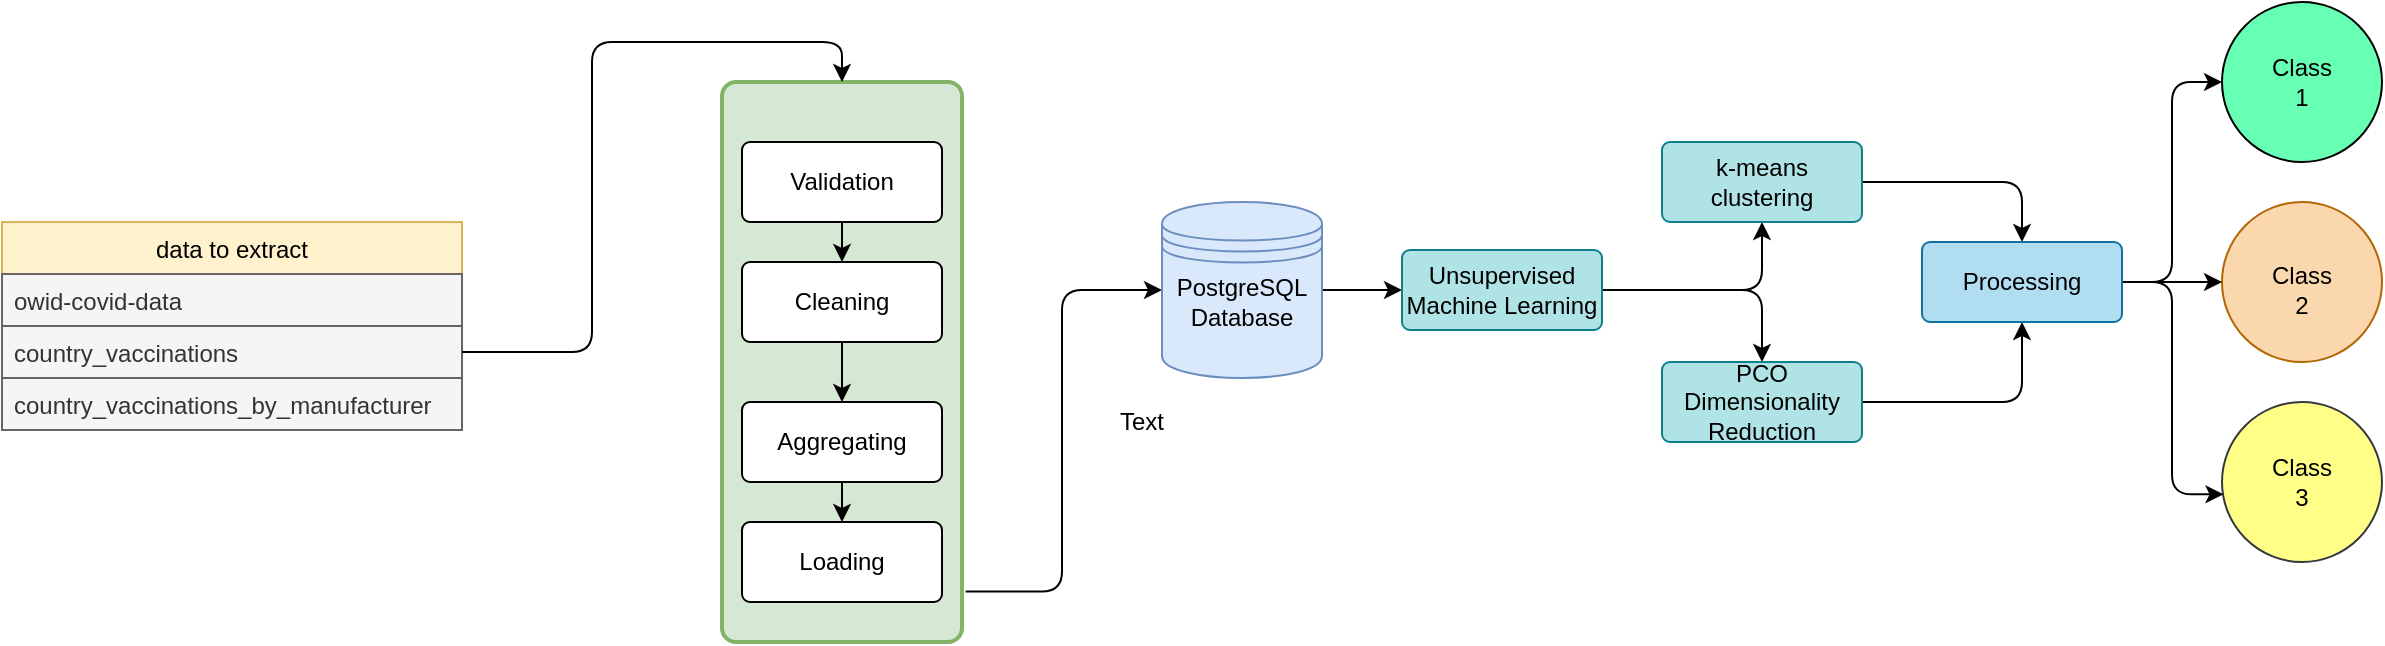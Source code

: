 <mxfile version="15.1.4" type="device"><diagram id="4-NB_nmGr53mOMETOMy8" name="Page-1"><mxGraphModel dx="1422" dy="794" grid="1" gridSize="10" guides="1" tooltips="1" connect="1" arrows="1" fold="1" page="1" pageScale="1" pageWidth="1700" pageHeight="1100" math="0" shadow="0"><root><mxCell id="0"/><mxCell id="1" parent="0"/><mxCell id="xit6OtMa8Vgf97NlDKJE-29" style="edgeStyle=orthogonalEdgeStyle;curved=0;rounded=1;sketch=0;orthogonalLoop=1;jettySize=auto;html=1;exitX=1.015;exitY=0.91;exitDx=0;exitDy=0;exitPerimeter=0;" edge="1" parent="1" source="xit6OtMa8Vgf97NlDKJE-24" target="xit6OtMa8Vgf97NlDKJE-13"><mxGeometry relative="1" as="geometry"><mxPoint x="510" y="440" as="sourcePoint"/></mxGeometry></mxCell><mxCell id="xit6OtMa8Vgf97NlDKJE-24" value="" style="rounded=1;whiteSpace=wrap;html=1;absoluteArcSize=1;arcSize=14;strokeWidth=2;sketch=0;fillColor=#d5e8d4;strokeColor=#82b366;" vertex="1" parent="1"><mxGeometry x="380" y="190" width="120" height="280" as="geometry"/></mxCell><mxCell id="xit6OtMa8Vgf97NlDKJE-7" value="data to extract" style="swimlane;fontStyle=0;childLayout=stackLayout;horizontal=1;startSize=26;horizontalStack=0;resizeParent=1;resizeParentMax=0;resizeLast=0;collapsible=1;marginBottom=0;rounded=0;sketch=0;fillColor=#fff2cc;strokeColor=#d6b656;" vertex="1" parent="1"><mxGeometry x="20" y="260" width="230" height="104" as="geometry"/></mxCell><mxCell id="xit6OtMa8Vgf97NlDKJE-8" value="owid-covid-data" style="text;strokeColor=#666666;fillColor=#f5f5f5;align=left;verticalAlign=top;spacingLeft=4;spacingRight=4;overflow=hidden;rotatable=0;points=[[0,0.5],[1,0.5]];portConstraint=eastwest;fontColor=#333333;" vertex="1" parent="xit6OtMa8Vgf97NlDKJE-7"><mxGeometry y="26" width="230" height="26" as="geometry"/></mxCell><mxCell id="xit6OtMa8Vgf97NlDKJE-9" value="country_vaccinations" style="text;strokeColor=#666666;fillColor=#f5f5f5;align=left;verticalAlign=top;spacingLeft=4;spacingRight=4;overflow=hidden;rotatable=0;points=[[0,0.5],[1,0.5]];portConstraint=eastwest;fontColor=#333333;" vertex="1" parent="xit6OtMa8Vgf97NlDKJE-7"><mxGeometry y="52" width="230" height="26" as="geometry"/></mxCell><mxCell id="xit6OtMa8Vgf97NlDKJE-10" value="country_vaccinations_by_manufacturer" style="text;strokeColor=#666666;fillColor=#f5f5f5;align=left;verticalAlign=top;spacingLeft=4;spacingRight=4;overflow=hidden;rotatable=0;points=[[0,0.5],[1,0.5]];portConstraint=eastwest;fontColor=#333333;" vertex="1" parent="xit6OtMa8Vgf97NlDKJE-7"><mxGeometry y="78" width="230" height="26" as="geometry"/></mxCell><mxCell id="xit6OtMa8Vgf97NlDKJE-36" value="" style="edgeStyle=orthogonalEdgeStyle;curved=0;rounded=1;sketch=0;orthogonalLoop=1;jettySize=auto;html=1;" edge="1" parent="1" source="xit6OtMa8Vgf97NlDKJE-13" target="xit6OtMa8Vgf97NlDKJE-31"><mxGeometry relative="1" as="geometry"/></mxCell><mxCell id="xit6OtMa8Vgf97NlDKJE-13" value="" style="shape=datastore;whiteSpace=wrap;html=1;rounded=0;sketch=0;fillColor=#dae8fc;strokeColor=#6c8ebf;" vertex="1" parent="1"><mxGeometry x="600" y="250" width="80" height="88" as="geometry"/></mxCell><mxCell id="xit6OtMa8Vgf97NlDKJE-16" style="edgeStyle=orthogonalEdgeStyle;curved=0;rounded=1;sketch=0;orthogonalLoop=1;jettySize=auto;html=1;" edge="1" parent="1" source="xit6OtMa8Vgf97NlDKJE-14" target="xit6OtMa8Vgf97NlDKJE-15"><mxGeometry relative="1" as="geometry"/></mxCell><mxCell id="xit6OtMa8Vgf97NlDKJE-14" value="Validation" style="rounded=1;arcSize=10;whiteSpace=wrap;html=1;align=center;sketch=0;" vertex="1" parent="1"><mxGeometry x="390" y="220" width="100" height="40" as="geometry"/></mxCell><mxCell id="xit6OtMa8Vgf97NlDKJE-18" style="edgeStyle=orthogonalEdgeStyle;curved=0;rounded=1;sketch=0;orthogonalLoop=1;jettySize=auto;html=1;" edge="1" parent="1" source="xit6OtMa8Vgf97NlDKJE-15" target="xit6OtMa8Vgf97NlDKJE-17"><mxGeometry relative="1" as="geometry"/></mxCell><mxCell id="xit6OtMa8Vgf97NlDKJE-15" value="Cleaning" style="rounded=1;arcSize=10;whiteSpace=wrap;html=1;align=center;sketch=0;" vertex="1" parent="1"><mxGeometry x="390" y="280" width="100" height="40" as="geometry"/></mxCell><mxCell id="xit6OtMa8Vgf97NlDKJE-20" style="edgeStyle=orthogonalEdgeStyle;curved=0;rounded=1;sketch=0;orthogonalLoop=1;jettySize=auto;html=1;" edge="1" parent="1" source="xit6OtMa8Vgf97NlDKJE-17" target="xit6OtMa8Vgf97NlDKJE-19"><mxGeometry relative="1" as="geometry"/></mxCell><mxCell id="xit6OtMa8Vgf97NlDKJE-17" value="Aggregating" style="rounded=1;arcSize=10;whiteSpace=wrap;html=1;align=center;sketch=0;" vertex="1" parent="1"><mxGeometry x="390" y="350" width="100" height="40" as="geometry"/></mxCell><mxCell id="xit6OtMa8Vgf97NlDKJE-19" value="Loading" style="rounded=1;arcSize=10;whiteSpace=wrap;html=1;align=center;sketch=0;" vertex="1" parent="1"><mxGeometry x="390" y="410" width="100" height="40" as="geometry"/></mxCell><mxCell id="xit6OtMa8Vgf97NlDKJE-26" style="edgeStyle=orthogonalEdgeStyle;curved=0;rounded=1;sketch=0;orthogonalLoop=1;jettySize=auto;html=1;entryX=0.5;entryY=0;entryDx=0;entryDy=0;" edge="1" parent="1" source="xit6OtMa8Vgf97NlDKJE-9" target="xit6OtMa8Vgf97NlDKJE-24"><mxGeometry relative="1" as="geometry"/></mxCell><mxCell id="xit6OtMa8Vgf97NlDKJE-28" value="PostgreSQL&lt;br&gt;Database" style="text;html=1;strokeColor=none;fillColor=none;align=center;verticalAlign=middle;whiteSpace=wrap;rounded=0;sketch=0;" vertex="1" parent="1"><mxGeometry x="620" y="290" width="40" height="20" as="geometry"/></mxCell><mxCell id="xit6OtMa8Vgf97NlDKJE-33" value="" style="edgeStyle=orthogonalEdgeStyle;curved=0;rounded=1;sketch=0;orthogonalLoop=1;jettySize=auto;html=1;" edge="1" parent="1" source="xit6OtMa8Vgf97NlDKJE-31" target="xit6OtMa8Vgf97NlDKJE-32"><mxGeometry relative="1" as="geometry"/></mxCell><mxCell id="xit6OtMa8Vgf97NlDKJE-35" style="edgeStyle=orthogonalEdgeStyle;curved=0;rounded=1;sketch=0;orthogonalLoop=1;jettySize=auto;html=1;" edge="1" parent="1" source="xit6OtMa8Vgf97NlDKJE-31" target="xit6OtMa8Vgf97NlDKJE-34"><mxGeometry relative="1" as="geometry"/></mxCell><mxCell id="xit6OtMa8Vgf97NlDKJE-31" value="Unsupervised Machine Learning" style="rounded=1;arcSize=10;whiteSpace=wrap;html=1;align=center;sketch=0;fillColor=#b0e3e6;strokeColor=#0e8088;" vertex="1" parent="1"><mxGeometry x="720" y="274" width="100" height="40" as="geometry"/></mxCell><mxCell id="xit6OtMa8Vgf97NlDKJE-41" value="" style="edgeStyle=orthogonalEdgeStyle;curved=0;rounded=1;sketch=0;orthogonalLoop=1;jettySize=auto;html=1;" edge="1" parent="1" source="xit6OtMa8Vgf97NlDKJE-32" target="xit6OtMa8Vgf97NlDKJE-40"><mxGeometry relative="1" as="geometry"/></mxCell><mxCell id="xit6OtMa8Vgf97NlDKJE-32" value="k-means clustering" style="rounded=1;arcSize=10;whiteSpace=wrap;html=1;align=center;sketch=0;fillColor=#b0e3e6;strokeColor=#0e8088;" vertex="1" parent="1"><mxGeometry x="850" y="220" width="100" height="40" as="geometry"/></mxCell><mxCell id="xit6OtMa8Vgf97NlDKJE-42" style="edgeStyle=orthogonalEdgeStyle;curved=0;rounded=1;sketch=0;orthogonalLoop=1;jettySize=auto;html=1;entryX=0.5;entryY=1;entryDx=0;entryDy=0;" edge="1" parent="1" source="xit6OtMa8Vgf97NlDKJE-34" target="xit6OtMa8Vgf97NlDKJE-40"><mxGeometry relative="1" as="geometry"/></mxCell><mxCell id="xit6OtMa8Vgf97NlDKJE-34" value="PCO Dimensionality Reduction" style="rounded=1;arcSize=10;whiteSpace=wrap;html=1;align=center;sketch=0;fillColor=#b0e3e6;strokeColor=#0e8088;" vertex="1" parent="1"><mxGeometry x="850" y="330" width="100" height="40" as="geometry"/></mxCell><mxCell id="xit6OtMa8Vgf97NlDKJE-37" value="" style="ellipse;whiteSpace=wrap;html=1;aspect=fixed;rounded=0;sketch=0;fillColor=#66FFB3;" vertex="1" parent="1"><mxGeometry x="1130" y="150" width="80" height="80" as="geometry"/></mxCell><mxCell id="xit6OtMa8Vgf97NlDKJE-38" value="" style="ellipse;whiteSpace=wrap;html=1;aspect=fixed;rounded=0;sketch=0;fillColor=#fad7ac;strokeColor=#b46504;" vertex="1" parent="1"><mxGeometry x="1130" y="250" width="80" height="80" as="geometry"/></mxCell><mxCell id="xit6OtMa8Vgf97NlDKJE-39" value="" style="ellipse;whiteSpace=wrap;html=1;aspect=fixed;rounded=0;sketch=0;fillColor=#ffff88;strokeColor=#36393d;" vertex="1" parent="1"><mxGeometry x="1130" y="350" width="80" height="80" as="geometry"/></mxCell><mxCell id="xit6OtMa8Vgf97NlDKJE-43" value="" style="edgeStyle=orthogonalEdgeStyle;curved=0;rounded=1;sketch=0;orthogonalLoop=1;jettySize=auto;html=1;" edge="1" parent="1" source="xit6OtMa8Vgf97NlDKJE-40" target="xit6OtMa8Vgf97NlDKJE-38"><mxGeometry relative="1" as="geometry"><Array as="points"><mxPoint x="1140" y="290"/></Array></mxGeometry></mxCell><mxCell id="xit6OtMa8Vgf97NlDKJE-44" style="edgeStyle=orthogonalEdgeStyle;curved=0;rounded=1;sketch=0;orthogonalLoop=1;jettySize=auto;html=1;entryX=0;entryY=0.5;entryDx=0;entryDy=0;" edge="1" parent="1" source="xit6OtMa8Vgf97NlDKJE-40" target="xit6OtMa8Vgf97NlDKJE-37"><mxGeometry relative="1" as="geometry"/></mxCell><mxCell id="xit6OtMa8Vgf97NlDKJE-46" style="edgeStyle=orthogonalEdgeStyle;curved=0;rounded=1;sketch=0;orthogonalLoop=1;jettySize=auto;html=1;entryX=0.009;entryY=0.577;entryDx=0;entryDy=0;entryPerimeter=0;" edge="1" parent="1" source="xit6OtMa8Vgf97NlDKJE-40" target="xit6OtMa8Vgf97NlDKJE-39"><mxGeometry relative="1" as="geometry"/></mxCell><mxCell id="xit6OtMa8Vgf97NlDKJE-40" value="Processing" style="rounded=1;arcSize=10;whiteSpace=wrap;html=1;align=center;sketch=0;fillColor=#b1ddf0;strokeColor=#10739e;" vertex="1" parent="1"><mxGeometry x="980" y="270" width="100" height="40" as="geometry"/></mxCell><mxCell id="xit6OtMa8Vgf97NlDKJE-47" value="Text" style="text;html=1;strokeColor=none;fillColor=none;align=center;verticalAlign=middle;whiteSpace=wrap;rounded=0;sketch=0;" vertex="1" parent="1"><mxGeometry x="570" y="350" width="40" height="20" as="geometry"/></mxCell><mxCell id="xit6OtMa8Vgf97NlDKJE-48" value="Class 1" style="text;html=1;strokeColor=none;fillColor=none;align=center;verticalAlign=middle;whiteSpace=wrap;rounded=0;sketch=0;" vertex="1" parent="1"><mxGeometry x="1150" y="180" width="40" height="20" as="geometry"/></mxCell><mxCell id="xit6OtMa8Vgf97NlDKJE-50" value="Class 2" style="text;html=1;strokeColor=none;fillColor=none;align=center;verticalAlign=middle;whiteSpace=wrap;rounded=0;sketch=0;" vertex="1" parent="1"><mxGeometry x="1150" y="284" width="40" height="20" as="geometry"/></mxCell><mxCell id="xit6OtMa8Vgf97NlDKJE-51" value="Class 3" style="text;html=1;strokeColor=none;fillColor=none;align=center;verticalAlign=middle;whiteSpace=wrap;rounded=0;sketch=0;" vertex="1" parent="1"><mxGeometry x="1150" y="380" width="40" height="20" as="geometry"/></mxCell></root></mxGraphModel></diagram></mxfile>